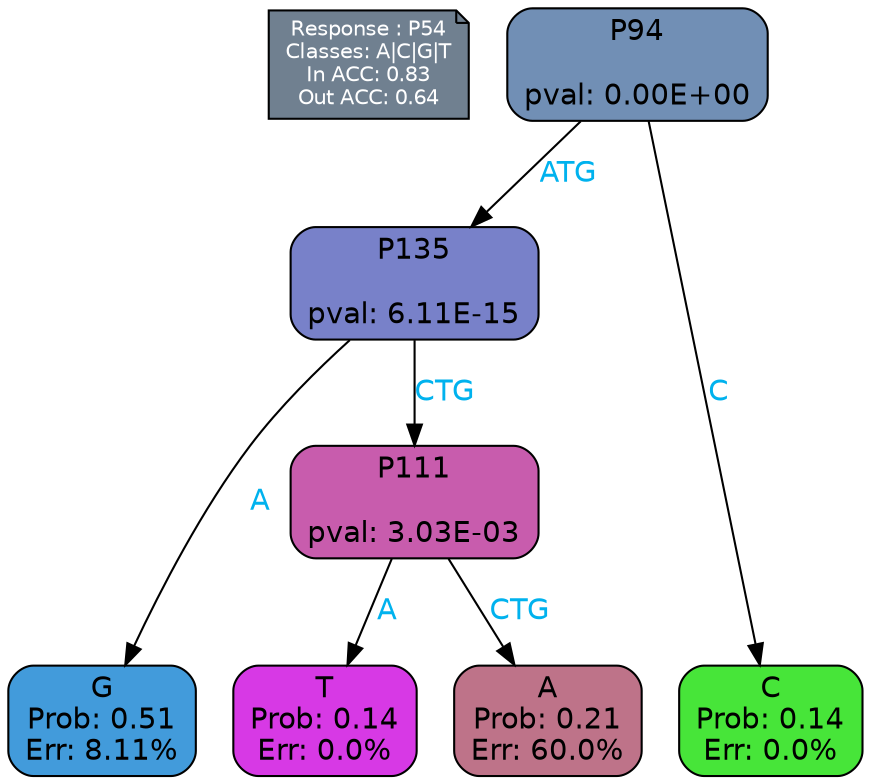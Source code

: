 digraph Tree {
node [shape=box, style="filled, rounded", color="black", fontname=helvetica] ;
graph [ranksep=equally, splines=polylines, bgcolor=transparent, dpi=600] ;
edge [fontname=helvetica] ;
LEGEND [label="Response : P54
Classes: A|C|G|T
In ACC: 0.83
Out ACC: 0.64
",shape=note,align=left,style=filled,fillcolor="slategray",fontcolor="white",fontsize=10];1 [label="P94

pval: 0.00E+00", fillcolor="#718fb5"] ;
2 [label="P135

pval: 6.11E-15", fillcolor="#7881c9"] ;
3 [label="G
Prob: 0.51
Err: 8.11%", fillcolor="#429bdb"] ;
4 [label="P111

pval: 3.03E-03", fillcolor="#c85cad"] ;
5 [label="T
Prob: 0.14
Err: 0.0%", fillcolor="#d739e5"] ;
6 [label="A
Prob: 0.21
Err: 60.0%", fillcolor="#be7389"] ;
7 [label="C
Prob: 0.14
Err: 0.0%", fillcolor="#47e539"] ;
1 -> 2 [label="ATG",fontcolor=deepskyblue2] ;
1 -> 7 [label="C",fontcolor=deepskyblue2] ;
2 -> 3 [label="A",fontcolor=deepskyblue2] ;
2 -> 4 [label="CTG",fontcolor=deepskyblue2] ;
4 -> 5 [label="A",fontcolor=deepskyblue2] ;
4 -> 6 [label="CTG",fontcolor=deepskyblue2] ;
{rank = same; 3;5;6;7;}{rank = same; LEGEND;1;}}